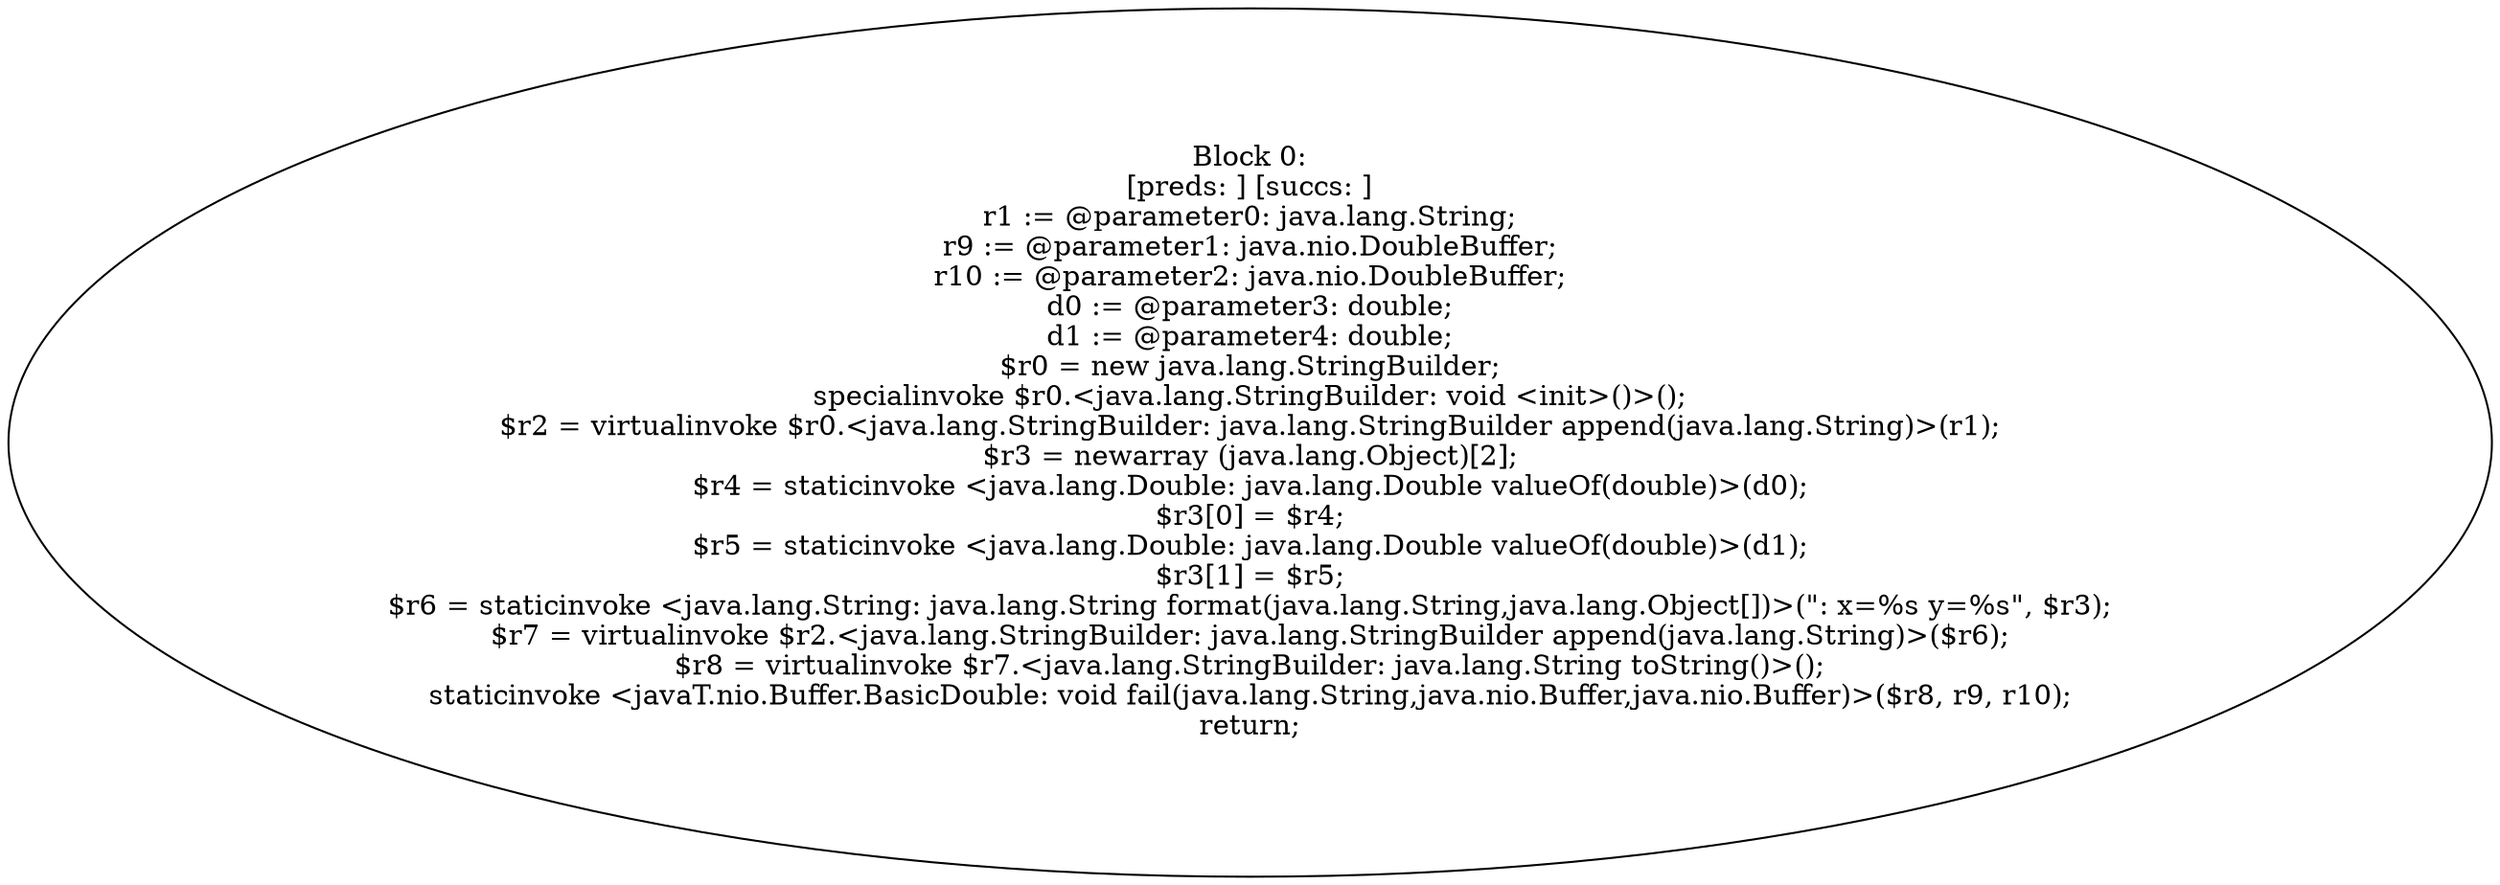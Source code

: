 digraph "unitGraph" {
    "Block 0:
[preds: ] [succs: ]
r1 := @parameter0: java.lang.String;
r9 := @parameter1: java.nio.DoubleBuffer;
r10 := @parameter2: java.nio.DoubleBuffer;
d0 := @parameter3: double;
d1 := @parameter4: double;
$r0 = new java.lang.StringBuilder;
specialinvoke $r0.<java.lang.StringBuilder: void <init>()>();
$r2 = virtualinvoke $r0.<java.lang.StringBuilder: java.lang.StringBuilder append(java.lang.String)>(r1);
$r3 = newarray (java.lang.Object)[2];
$r4 = staticinvoke <java.lang.Double: java.lang.Double valueOf(double)>(d0);
$r3[0] = $r4;
$r5 = staticinvoke <java.lang.Double: java.lang.Double valueOf(double)>(d1);
$r3[1] = $r5;
$r6 = staticinvoke <java.lang.String: java.lang.String format(java.lang.String,java.lang.Object[])>(\": x=%s y=%s\", $r3);
$r7 = virtualinvoke $r2.<java.lang.StringBuilder: java.lang.StringBuilder append(java.lang.String)>($r6);
$r8 = virtualinvoke $r7.<java.lang.StringBuilder: java.lang.String toString()>();
staticinvoke <javaT.nio.Buffer.BasicDouble: void fail(java.lang.String,java.nio.Buffer,java.nio.Buffer)>($r8, r9, r10);
return;
"
}
